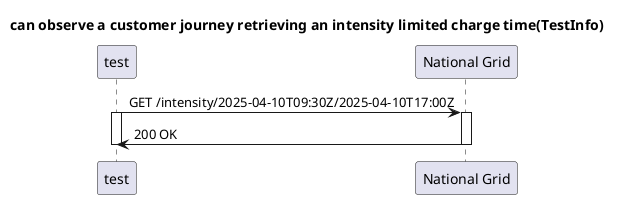 @startuml
title can observe a customer journey retrieving an intensity limited charge time(TestInfo)
participant "test"
participant "National Grid"
"test" -> "National Grid": GET /intensity/2025-04-10T09:30Z/2025-04-10T17:00Z
activate "test"
activate "National Grid"
"National Grid" -> "test": 200 OK
deactivate "test"
deactivate "National Grid"
@enduml